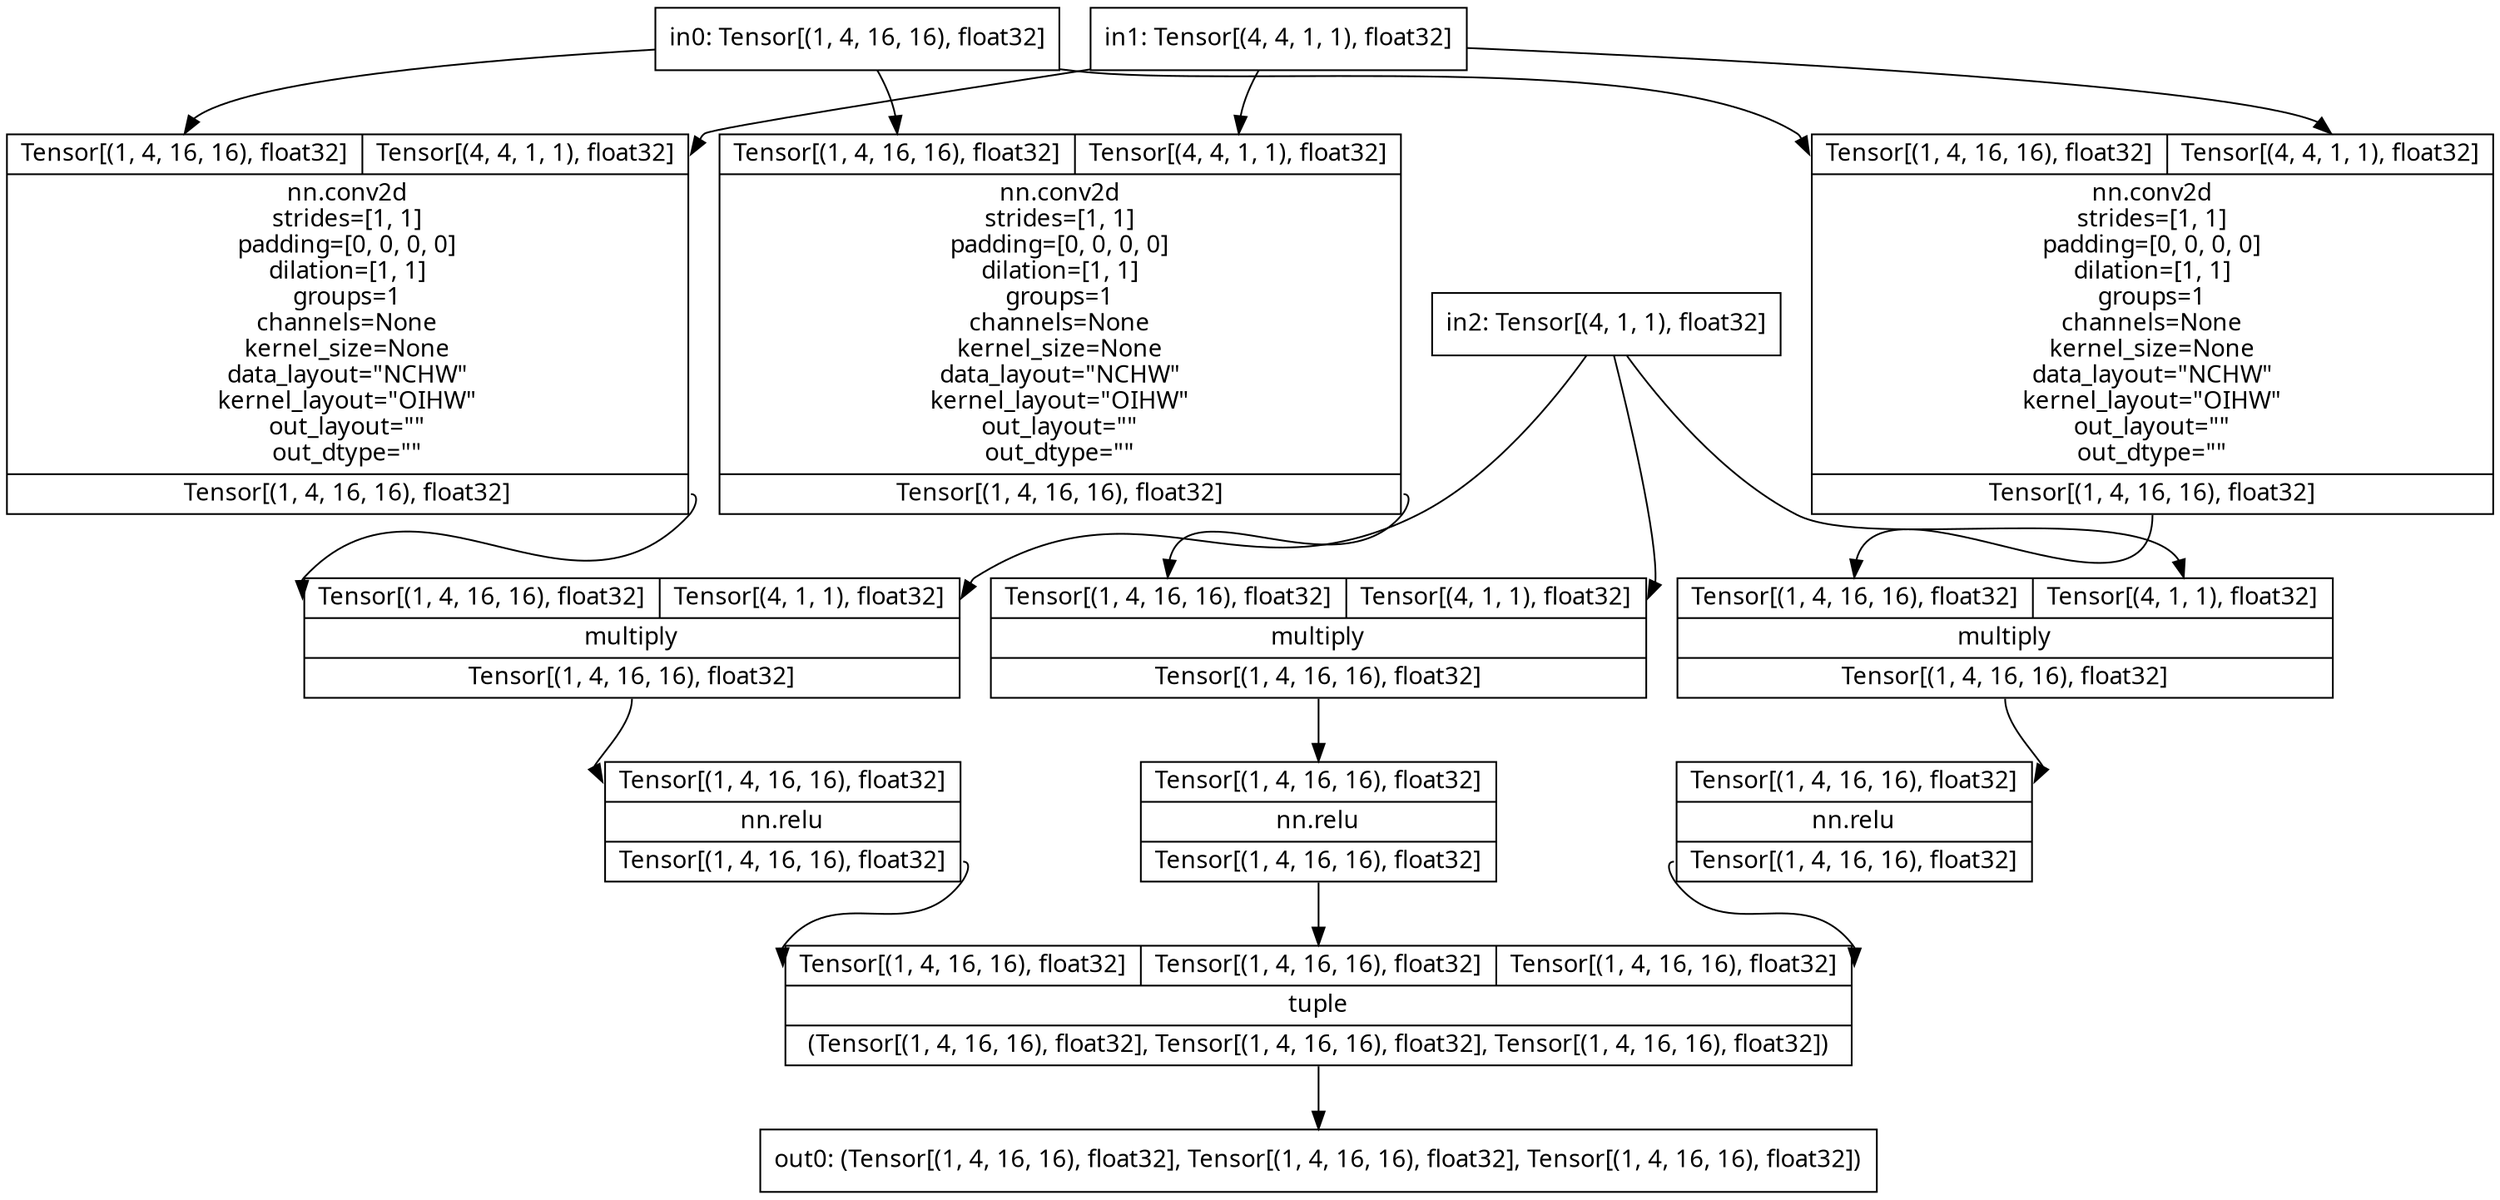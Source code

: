 digraph code {
	node [fontname="Linux Biolinum O" shape=record]
	in0 [label="in0: Tensor[(1, 4, 16, 16), float32]"]
	in1 [label="in1: Tensor[(4, 4, 1, 1), float32]"]
	opr0 [label="{{<i0>Tensor[(1, 4, 16, 16), float32]|<i1>Tensor[(4, 4, 1, 1), float32]}|nn.conv2d\nstrides=[1, 1]\npadding=[0, 0, 0, 0]\ndilation=[1, 1]\ngroups=1\nchannels=None\nkernel_size=None\ndata_layout=\"NCHW\"\nkernel_layout=\"OIHW\"\nout_layout=\"\"\nout_dtype=\"\"|{<o0>Tensor[(1, 4, 16, 16), float32]}}"]
	in0 -> opr0:i0
	in1 -> opr0:i1
	in2 [label="in2: Tensor[(4, 1, 1), float32]"]
	opr1 [label="{{<i0>Tensor[(1, 4, 16, 16), float32]|<i1>Tensor[(4, 1, 1), float32]}|multiply\n|{<o0>Tensor[(1, 4, 16, 16), float32]}}"]
	opr0:o0 -> opr1:i0
	in2 -> opr1:i1
	opr2 [label="{{<i0>Tensor[(1, 4, 16, 16), float32]}|nn.relu\n|{<o0>Tensor[(1, 4, 16, 16), float32]}}"]
	opr1:o0 -> opr2:i0
	opr3 [label="{{<i0>Tensor[(1, 4, 16, 16), float32]|<i1>Tensor[(4, 4, 1, 1), float32]}|nn.conv2d\nstrides=[1, 1]\npadding=[0, 0, 0, 0]\ndilation=[1, 1]\ngroups=1\nchannels=None\nkernel_size=None\ndata_layout=\"NCHW\"\nkernel_layout=\"OIHW\"\nout_layout=\"\"\nout_dtype=\"\"|{<o0>Tensor[(1, 4, 16, 16), float32]}}"]
	in0 -> opr3:i0
	in1 -> opr3:i1
	opr4 [label="{{<i0>Tensor[(1, 4, 16, 16), float32]|<i1>Tensor[(4, 1, 1), float32]}|multiply\n|{<o0>Tensor[(1, 4, 16, 16), float32]}}"]
	opr3:o0 -> opr4:i0
	in2 -> opr4:i1
	opr5 [label="{{<i0>Tensor[(1, 4, 16, 16), float32]}|nn.relu\n|{<o0>Tensor[(1, 4, 16, 16), float32]}}"]
	opr4:o0 -> opr5:i0
	opr6 [label="{{<i0>Tensor[(1, 4, 16, 16), float32]|<i1>Tensor[(4, 4, 1, 1), float32]}|nn.conv2d\nstrides=[1, 1]\npadding=[0, 0, 0, 0]\ndilation=[1, 1]\ngroups=1\nchannels=None\nkernel_size=None\ndata_layout=\"NCHW\"\nkernel_layout=\"OIHW\"\nout_layout=\"\"\nout_dtype=\"\"|{<o0>Tensor[(1, 4, 16, 16), float32]}}"]
	in0 -> opr6:i0
	in1 -> opr6:i1
	opr7 [label="{{<i0>Tensor[(1, 4, 16, 16), float32]|<i1>Tensor[(4, 1, 1), float32]}|multiply\n|{<o0>Tensor[(1, 4, 16, 16), float32]}}"]
	opr6:o0 -> opr7:i0
	in2 -> opr7:i1
	opr8 [label="{{<i0>Tensor[(1, 4, 16, 16), float32]}|nn.relu\n|{<o0>Tensor[(1, 4, 16, 16), float32]}}"]
	opr7:o0 -> opr8:i0
	opr9 [label="{{<i0>Tensor[(1, 4, 16, 16), float32]|<i1>Tensor[(1, 4, 16, 16), float32]|<i2>Tensor[(1, 4, 16, 16), float32]}|tuple\n|{<o0>(Tensor[(1, 4, 16, 16), float32], Tensor[(1, 4, 16, 16), float32], Tensor[(1, 4, 16, 16), float32])}}"]
	opr2:o0 -> opr9:i0
	opr5:o0 -> opr9:i1
	opr8:o0 -> opr9:i2
	out0 [label="out0: (Tensor[(1, 4, 16, 16), float32], Tensor[(1, 4, 16, 16), float32], Tensor[(1, 4, 16, 16), float32])"]
	opr9:o0 -> out0
}
